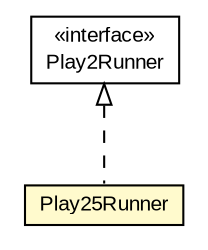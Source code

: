 #!/usr/local/bin/dot
#
# Class diagram 
# Generated by UMLGraph version R5_6-24-gf6e263 (http://www.umlgraph.org/)
#

digraph G {
	edge [fontname="arial",fontsize=10,labelfontname="arial",labelfontsize=10];
	node [fontname="arial",fontsize=10,shape=plaintext];
	nodesep=0.25;
	ranksep=0.5;
	// com.google.code.play2.provider.play25.Play25Runner
	c396 [label=<<table title="com.google.code.play2.provider.play25.Play25Runner" border="0" cellborder="1" cellspacing="0" cellpadding="2" port="p" bgcolor="lemonChiffon" href="./Play25Runner.html">
		<tr><td><table border="0" cellspacing="0" cellpadding="1">
<tr><td align="center" balign="center"> Play25Runner </td></tr>
		</table></td></tr>
		</table>>, URL="./Play25Runner.html", fontname="arial", fontcolor="black", fontsize=10.0];
	//com.google.code.play2.provider.play25.Play25Runner implements com.google.code.play2.provider.api.Play2Runner
	c416:p -> c396:p [dir=back,arrowtail=empty,style=dashed];
	// com.google.code.play2.provider.api.Play2Runner
	c416 [label=<<table title="com.google.code.play2.provider.api.Play2Runner" border="0" cellborder="1" cellspacing="0" cellpadding="2" port="p" href="http://java.sun.com/j2se/1.4.2/docs/api/com/google/code/play2/provider/api/Play2Runner.html">
		<tr><td><table border="0" cellspacing="0" cellpadding="1">
<tr><td align="center" balign="center"> &#171;interface&#187; </td></tr>
<tr><td align="center" balign="center"> Play2Runner </td></tr>
		</table></td></tr>
		</table>>, URL="http://java.sun.com/j2se/1.4.2/docs/api/com/google/code/play2/provider/api/Play2Runner.html", fontname="arial", fontcolor="black", fontsize=10.0];
}

